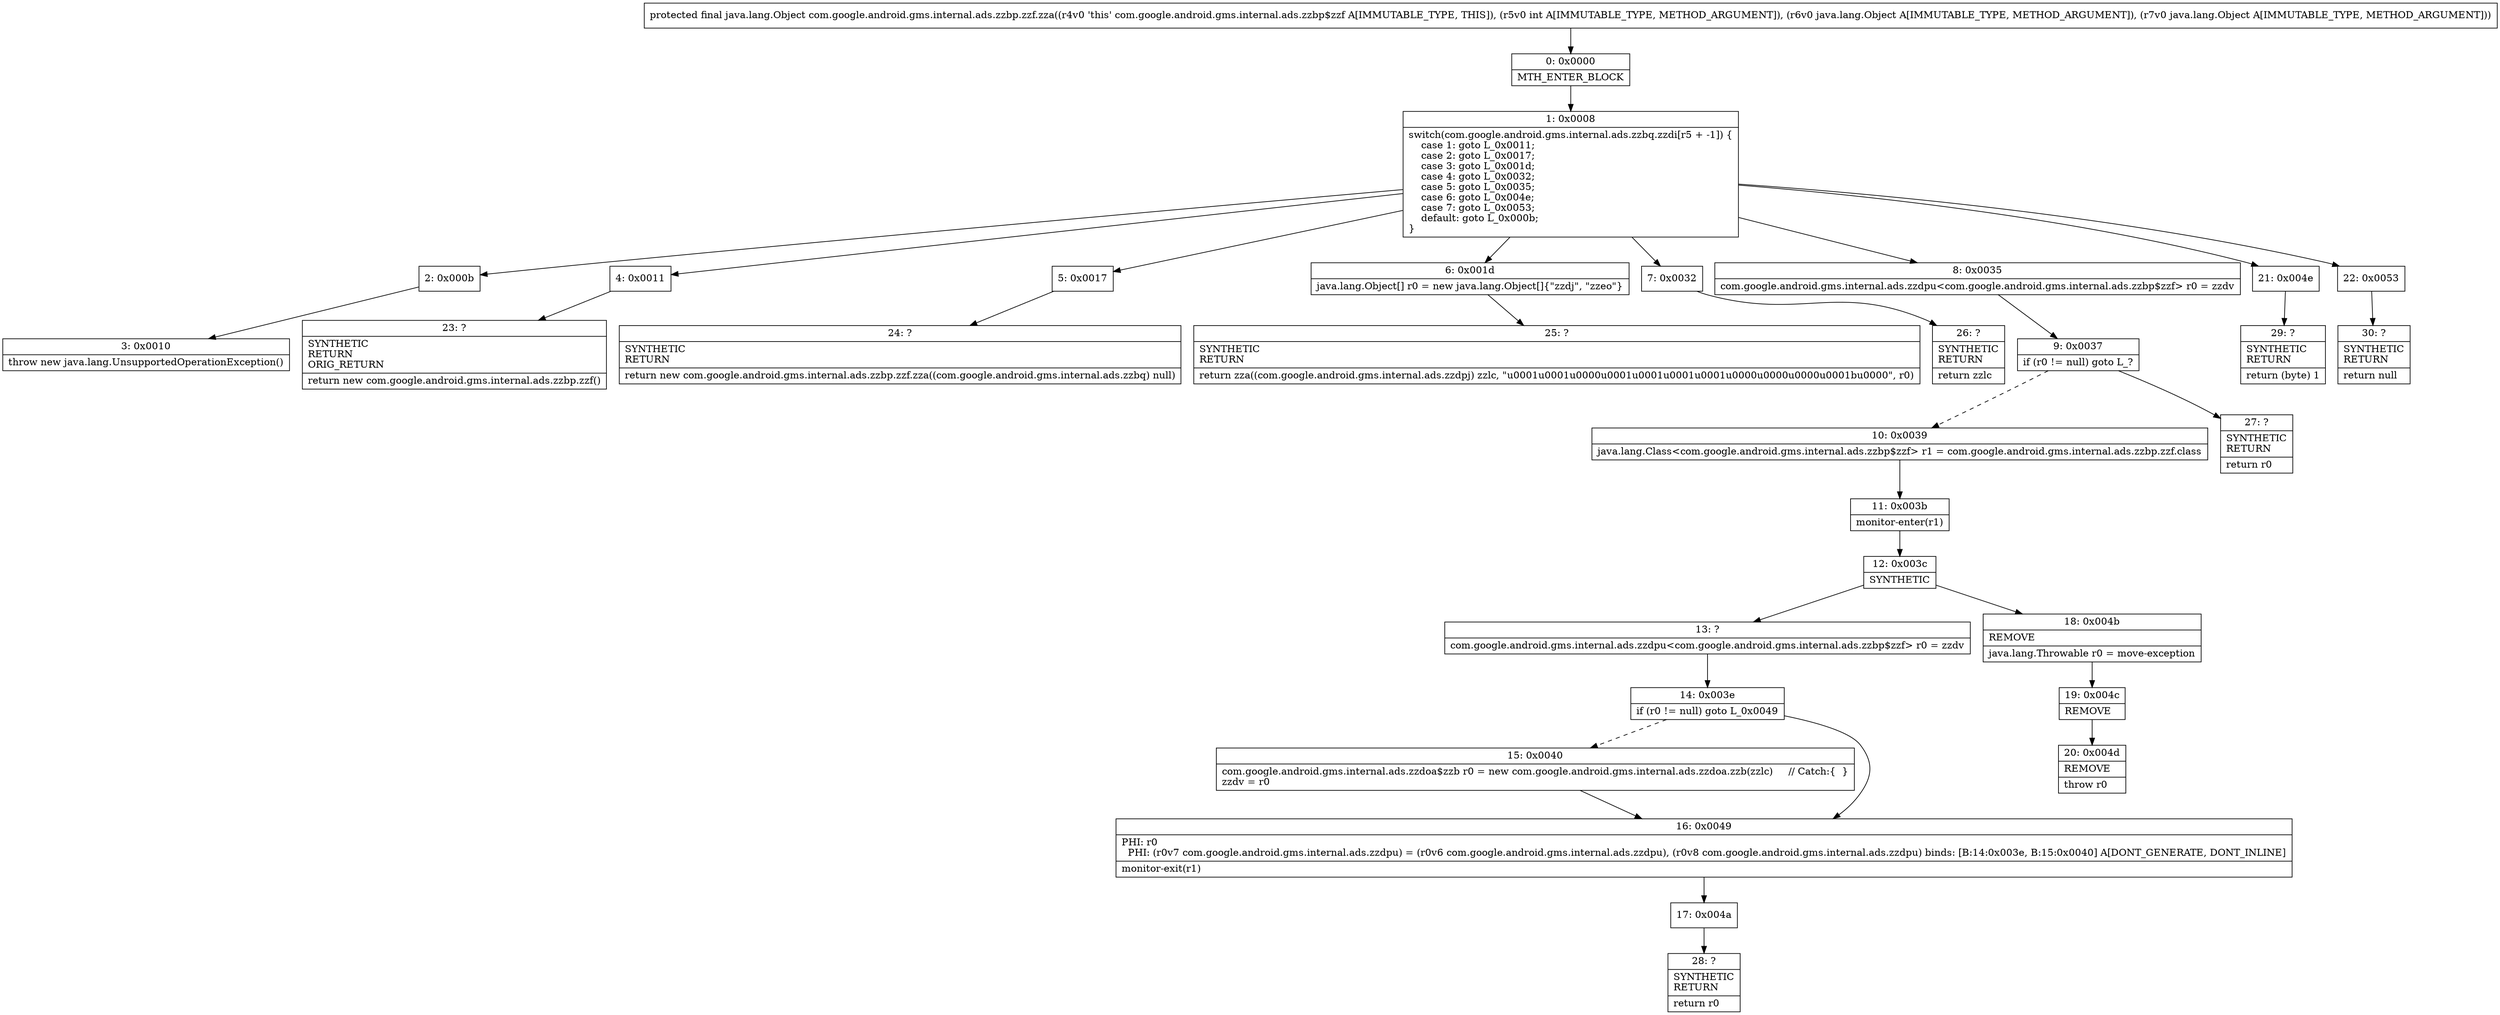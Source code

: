 digraph "CFG forcom.google.android.gms.internal.ads.zzbp.zzf.zza(ILjava\/lang\/Object;Ljava\/lang\/Object;)Ljava\/lang\/Object;" {
Node_0 [shape=record,label="{0\:\ 0x0000|MTH_ENTER_BLOCK\l}"];
Node_1 [shape=record,label="{1\:\ 0x0008|switch(com.google.android.gms.internal.ads.zzbq.zzdi[r5 + \-1]) \{\l    case 1: goto L_0x0011;\l    case 2: goto L_0x0017;\l    case 3: goto L_0x001d;\l    case 4: goto L_0x0032;\l    case 5: goto L_0x0035;\l    case 6: goto L_0x004e;\l    case 7: goto L_0x0053;\l    default: goto L_0x000b;\l\}\l}"];
Node_2 [shape=record,label="{2\:\ 0x000b}"];
Node_3 [shape=record,label="{3\:\ 0x0010|throw new java.lang.UnsupportedOperationException()\l}"];
Node_4 [shape=record,label="{4\:\ 0x0011}"];
Node_5 [shape=record,label="{5\:\ 0x0017}"];
Node_6 [shape=record,label="{6\:\ 0x001d|java.lang.Object[] r0 = new java.lang.Object[]\{\"zzdj\", \"zzeo\"\}\l}"];
Node_7 [shape=record,label="{7\:\ 0x0032}"];
Node_8 [shape=record,label="{8\:\ 0x0035|com.google.android.gms.internal.ads.zzdpu\<com.google.android.gms.internal.ads.zzbp$zzf\> r0 = zzdv\l}"];
Node_9 [shape=record,label="{9\:\ 0x0037|if (r0 != null) goto L_?\l}"];
Node_10 [shape=record,label="{10\:\ 0x0039|java.lang.Class\<com.google.android.gms.internal.ads.zzbp$zzf\> r1 = com.google.android.gms.internal.ads.zzbp.zzf.class\l}"];
Node_11 [shape=record,label="{11\:\ 0x003b|monitor\-enter(r1)\l}"];
Node_12 [shape=record,label="{12\:\ 0x003c|SYNTHETIC\l}"];
Node_13 [shape=record,label="{13\:\ ?|com.google.android.gms.internal.ads.zzdpu\<com.google.android.gms.internal.ads.zzbp$zzf\> r0 = zzdv\l}"];
Node_14 [shape=record,label="{14\:\ 0x003e|if (r0 != null) goto L_0x0049\l}"];
Node_15 [shape=record,label="{15\:\ 0x0040|com.google.android.gms.internal.ads.zzdoa$zzb r0 = new com.google.android.gms.internal.ads.zzdoa.zzb(zzlc)     \/\/ Catch:\{  \}\lzzdv = r0\l}"];
Node_16 [shape=record,label="{16\:\ 0x0049|PHI: r0 \l  PHI: (r0v7 com.google.android.gms.internal.ads.zzdpu) = (r0v6 com.google.android.gms.internal.ads.zzdpu), (r0v8 com.google.android.gms.internal.ads.zzdpu) binds: [B:14:0x003e, B:15:0x0040] A[DONT_GENERATE, DONT_INLINE]\l|monitor\-exit(r1)\l}"];
Node_17 [shape=record,label="{17\:\ 0x004a}"];
Node_18 [shape=record,label="{18\:\ 0x004b|REMOVE\l|java.lang.Throwable r0 = move\-exception\l}"];
Node_19 [shape=record,label="{19\:\ 0x004c|REMOVE\l}"];
Node_20 [shape=record,label="{20\:\ 0x004d|REMOVE\l|throw r0\l}"];
Node_21 [shape=record,label="{21\:\ 0x004e}"];
Node_22 [shape=record,label="{22\:\ 0x0053}"];
Node_23 [shape=record,label="{23\:\ ?|SYNTHETIC\lRETURN\lORIG_RETURN\l|return new com.google.android.gms.internal.ads.zzbp.zzf()\l}"];
Node_24 [shape=record,label="{24\:\ ?|SYNTHETIC\lRETURN\l|return new com.google.android.gms.internal.ads.zzbp.zzf.zza((com.google.android.gms.internal.ads.zzbq) null)\l}"];
Node_25 [shape=record,label="{25\:\ ?|SYNTHETIC\lRETURN\l|return zza((com.google.android.gms.internal.ads.zzdpj) zzlc, \"u0001u0001u0000u0001u0001u0001u0001u0000u0000u0000u0001bu0000\", r0)\l}"];
Node_26 [shape=record,label="{26\:\ ?|SYNTHETIC\lRETURN\l|return zzlc\l}"];
Node_27 [shape=record,label="{27\:\ ?|SYNTHETIC\lRETURN\l|return r0\l}"];
Node_28 [shape=record,label="{28\:\ ?|SYNTHETIC\lRETURN\l|return r0\l}"];
Node_29 [shape=record,label="{29\:\ ?|SYNTHETIC\lRETURN\l|return (byte) 1\l}"];
Node_30 [shape=record,label="{30\:\ ?|SYNTHETIC\lRETURN\l|return null\l}"];
MethodNode[shape=record,label="{protected final java.lang.Object com.google.android.gms.internal.ads.zzbp.zzf.zza((r4v0 'this' com.google.android.gms.internal.ads.zzbp$zzf A[IMMUTABLE_TYPE, THIS]), (r5v0 int A[IMMUTABLE_TYPE, METHOD_ARGUMENT]), (r6v0 java.lang.Object A[IMMUTABLE_TYPE, METHOD_ARGUMENT]), (r7v0 java.lang.Object A[IMMUTABLE_TYPE, METHOD_ARGUMENT])) }"];
MethodNode -> Node_0;
Node_0 -> Node_1;
Node_1 -> Node_2;
Node_1 -> Node_4;
Node_1 -> Node_5;
Node_1 -> Node_6;
Node_1 -> Node_7;
Node_1 -> Node_8;
Node_1 -> Node_21;
Node_1 -> Node_22;
Node_2 -> Node_3;
Node_4 -> Node_23;
Node_5 -> Node_24;
Node_6 -> Node_25;
Node_7 -> Node_26;
Node_8 -> Node_9;
Node_9 -> Node_10[style=dashed];
Node_9 -> Node_27;
Node_10 -> Node_11;
Node_11 -> Node_12;
Node_12 -> Node_13;
Node_12 -> Node_18;
Node_13 -> Node_14;
Node_14 -> Node_15[style=dashed];
Node_14 -> Node_16;
Node_15 -> Node_16;
Node_16 -> Node_17;
Node_17 -> Node_28;
Node_18 -> Node_19;
Node_19 -> Node_20;
Node_21 -> Node_29;
Node_22 -> Node_30;
}


